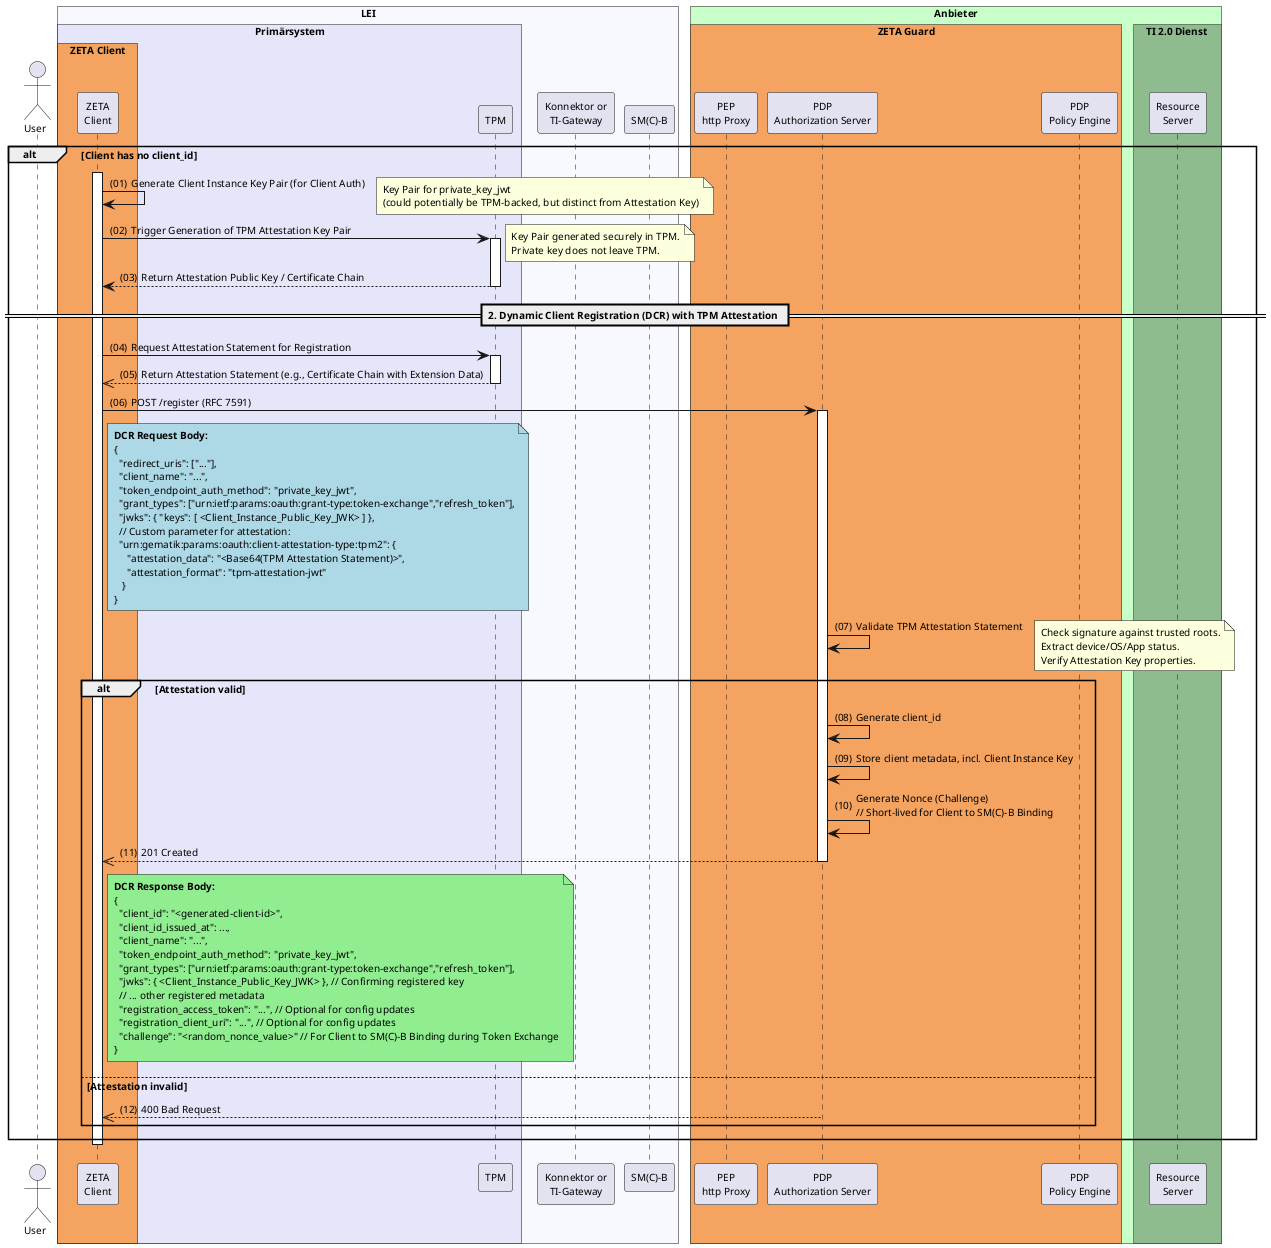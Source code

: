 @startuml "dynamic-client-registration-with-tpm-attestation"
autonumber "(00)"
skinparam defaultFontSize 10
skinparam defaultFontName Helvetica
skinparam DefaultMonospacedFontName Courier
skinparam lengthAdjust none
skinparam sequenceReferenceBackgroundColor White
skinparam SequenceReferenceFontSize 12
/'skinparam SequenceReferenceFontStyle bold
'/

!pragma teoz true

Actor User
box "LEI" #GhostWhite
  box "Primärsystem" #Lavender
    box "ZETA Client" #SandyBrown
      participant Client as "ZETA\nClient"
    end box
    participant TPM as "TPM"
  end box
  participant Konnektor as "Konnektor or\nTI-Gateway"
  participant SMB as "SM(C)-B"
end box

box "Anbieter" #TECHNOLOGY
  box "ZETA Guard" #SandyBrown
    participant HP as "PEP\nhttp Proxy"
    participant AuthS as "PDP\nAuthorization Server" 
    participant PE as "PDP\nPolicy Engine"
  end box
    box TI 2.0 Dienst #DarkSeaGreen
      participant RS as "Resource\nServer"
    end box
end box

alt Client has no client_id

Client ++
Client -> Client : Generate Client Instance Key Pair (for Client Auth)
note right: Key Pair for private_key_jwt \n(could potentially be TPM-backed, but distinct from Attestation Key)
Client -> TPM ++ : Trigger Generation of TPM Attestation Key Pair
note right: Key Pair generated securely in TPM.\nPrivate key does not leave TPM.
TPM --> Client: Return Attestation Public Key / Certificate Chain
TPM --

== 2. Dynamic Client Registration (DCR) with TPM Attestation ==
Client -> TPM ++ : Request Attestation Statement for Registration
' note right: Attestation includes:\n- Attestation Key signature\n- Device identifiers\n- Boot state, Verified Boot state\n- OS Version, Patch Level\n- App ID, App Version, App Signature Hash
TPM -->> Client -- : Return Attestation Statement (e.g., Certificate Chain with Extension Data)

Client -> AuthS ++ : POST /register (RFC 7591)
note right of Client #lightblue
    **DCR Request Body:**
    {
      "redirect_uris": ["..."],
      "client_name": "...",
      "token_endpoint_auth_method": "private_key_jwt",
      "grant_types": ["urn:ietf:params:oauth:grant-type:token-exchange","refresh_token"],
      "jwks": { "keys": [ <Client_Instance_Public_Key_JWK> ] },
      // Custom parameter for attestation:
      "urn:gematik:params:oauth:client-attestation-type:tpm2": {
         "attestation_data": "<Base64(TPM Attestation Statement)>",
         "attestation_format": "tpm-attestation-jwt"
       }
    }
end note

AuthS -> AuthS : Validate TPM Attestation Statement
note right: Check signature against trusted roots.\nExtract device/OS/App status.\nVerify Attestation Key properties.
alt Attestation valid
    AuthS -> AuthS : Generate client_id
    AuthS -> AuthS : Store client metadata, incl. Client Instance Key
    AuthS -> AuthS: Generate Nonce (Challenge)\n// Short-lived for Client to SM(C)-B Binding
    AuthS -->> Client -- : 201 Created
    note right of Client #lightgreen
        **DCR Response Body:**
        {
          "client_id": "<generated-client-id>",
          "client_id_issued_at": ...,
          "client_name": "...",
          "token_endpoint_auth_method": "private_key_jwt",
          "grant_types": ["urn:ietf:params:oauth:grant-type:token-exchange","refresh_token"],
          "jwks": { <Client_Instance_Public_Key_JWK> }, // Confirming registered key
          // ... other registered metadata
          "registration_access_token": "...", // Optional for config updates
          "registration_client_uri": "...", // Optional for config updates
          "challenge": "<random_nonce_value>" // For Client to SM(C)-B Binding during Token Exchange
        }
    end note
else Attestation invalid
    AuthS -->> Client -- : 400 Bad Request
end alt

Client --
end

@enduml